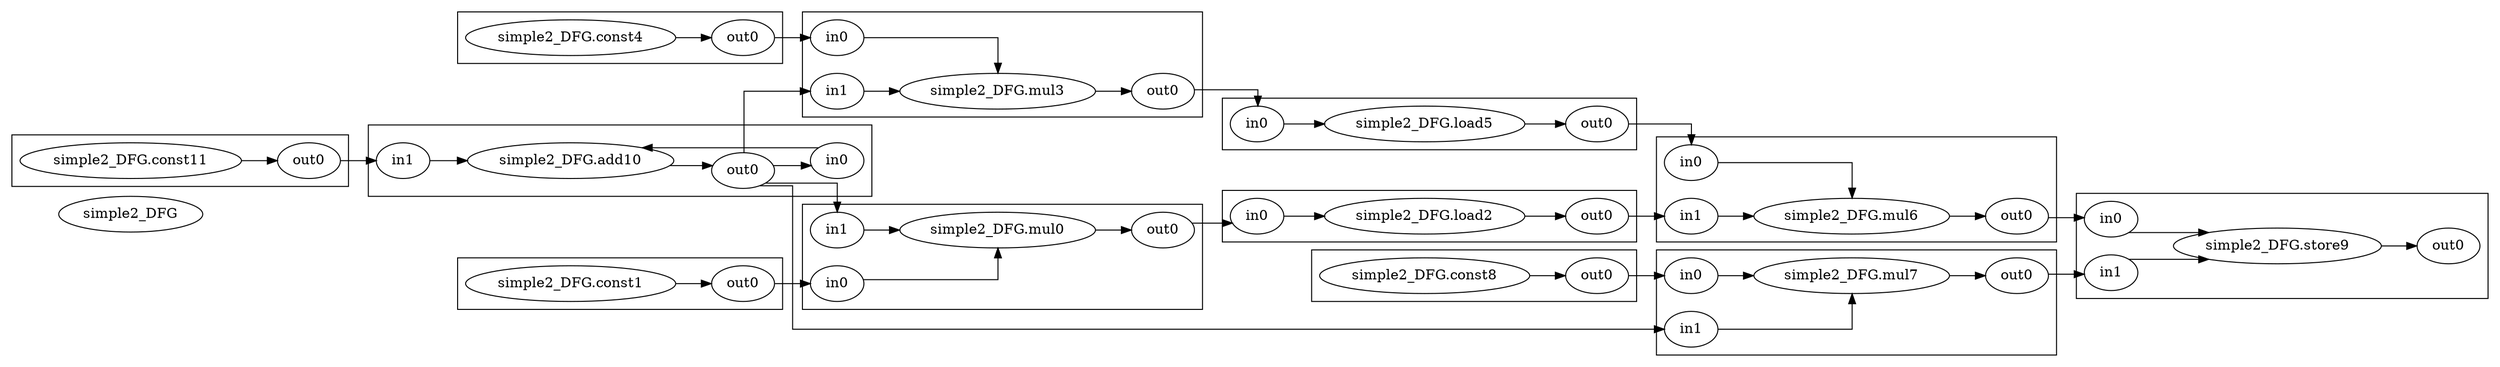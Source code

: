digraph cluster_simple2_DFG {
	rankdir=LR splines=ortho
	simple2_DFG [label=simple2_DFG]
	subgraph "cluster_simple2_DFG.load5" {
		rankdir=LR splines=ortho
		"simple2_DFG.load5" [label="simple2_DFG.load5"]
		"simple2_DFG.load5.in0" [label=in0]
		"simple2_DFG.load5.out0" [label=out0]
	}
	subgraph "cluster_simple2_DFG.mul0" {
		rankdir=LR splines=ortho
		"simple2_DFG.mul0" [label="simple2_DFG.mul0"]
		"simple2_DFG.mul0.in0" [label=in0]
		"simple2_DFG.mul0.in1" [label=in1]
		"simple2_DFG.mul0.out0" [label=out0]
	}
	subgraph "cluster_simple2_DFG.add10" {
		rankdir=LR splines=ortho
		"simple2_DFG.add10" [label="simple2_DFG.add10"]
		"simple2_DFG.add10.in0" [label=in0]
		"simple2_DFG.add10.out0" [label=out0]
		"simple2_DFG.add10.in1" [label=in1]
	}
	subgraph "cluster_simple2_DFG.load2" {
		rankdir=LR splines=ortho
		"simple2_DFG.load2" [label="simple2_DFG.load2"]
		"simple2_DFG.load2.in0" [label=in0]
		"simple2_DFG.load2.out0" [label=out0]
	}
	subgraph "cluster_simple2_DFG.const11" {
		rankdir=LR splines=ortho
		"simple2_DFG.const11" [label="simple2_DFG.const11"]
		"simple2_DFG.const11.out0" [label=out0]
	}
	subgraph "cluster_simple2_DFG.mul3" {
		rankdir=LR splines=ortho
		"simple2_DFG.mul3" [label="simple2_DFG.mul3"]
		"simple2_DFG.mul3.in0" [label=in0]
		"simple2_DFG.mul3.out0" [label=out0]
		"simple2_DFG.mul3.in1" [label=in1]
	}
	subgraph "cluster_simple2_DFG.store9" {
		rankdir=LR splines=ortho
		"simple2_DFG.store9" [label="simple2_DFG.store9"]
		"simple2_DFG.store9.in0" [label=in0]
		"simple2_DFG.store9.out0" [label=out0]
		"simple2_DFG.store9.in1" [label=in1]
	}
	subgraph "cluster_simple2_DFG.const8" {
		rankdir=LR splines=ortho
		"simple2_DFG.const8" [label="simple2_DFG.const8"]
		"simple2_DFG.const8.out0" [label=out0]
	}
	subgraph "cluster_simple2_DFG.const1" {
		rankdir=LR splines=ortho
		"simple2_DFG.const1" [label="simple2_DFG.const1"]
		"simple2_DFG.const1.out0" [label=out0]
	}
	subgraph "cluster_simple2_DFG.mul6" {
		rankdir=LR splines=ortho
		"simple2_DFG.mul6" [label="simple2_DFG.mul6"]
		"simple2_DFG.mul6.in1" [label=in1]
		"simple2_DFG.mul6.out0" [label=out0]
		"simple2_DFG.mul6.in0" [label=in0]
	}
	subgraph "cluster_simple2_DFG.mul7" {
		rankdir=LR splines=ortho
		"simple2_DFG.mul7" [label="simple2_DFG.mul7"]
		"simple2_DFG.mul7.in1" [label=in1]
		"simple2_DFG.mul7.in0" [label=in0]
		"simple2_DFG.mul7.out0" [label=out0]
	}
	subgraph "cluster_simple2_DFG.const4" {
		rankdir=LR splines=ortho
		"simple2_DFG.const4" [label="simple2_DFG.const4"]
		"simple2_DFG.const4.out0" [label=out0]
	}
	"simple2_DFG.load2.out0" -> "simple2_DFG.mul6.in1" [lhead="cluster_simple2_DFG.mul6" ltail="cluster_simple2_DFG.load2"]
	"simple2_DFG.load5.out0" -> "simple2_DFG.mul6.in0" [lhead="cluster_simple2_DFG.mul6" ltail="cluster_simple2_DFG.load5"]
	"simple2_DFG.mul6.out0" -> "simple2_DFG.store9.in0" [lhead="cluster_simple2_DFG.store9" ltail="cluster_simple2_DFG.mul6"]
	"simple2_DFG.add10.out0" -> "simple2_DFG.mul0.in1" [lhead="cluster_simple2_DFG.mul0" ltail="cluster_simple2_DFG.add10"]
	"simple2_DFG.add10.out0" -> "simple2_DFG.mul3.in1" [lhead="cluster_simple2_DFG.mul3" ltail="cluster_simple2_DFG.add10"]
	"simple2_DFG.add10.out0" -> "simple2_DFG.mul7.in1" [lhead="cluster_simple2_DFG.mul7" ltail="cluster_simple2_DFG.add10"]
	"simple2_DFG.add10.out0" -> "simple2_DFG.add10.in0" [lhead="cluster_simple2_DFG.add10" ltail="cluster_simple2_DFG.add10"]
	"simple2_DFG.const1.out0" -> "simple2_DFG.mul0.in0" [lhead="cluster_simple2_DFG.mul0" ltail="cluster_simple2_DFG.const1"]
	"simple2_DFG.mul0.out0" -> "simple2_DFG.load2.in0" [lhead="cluster_simple2_DFG.load2" ltail="cluster_simple2_DFG.mul0"]
	"simple2_DFG.const4.out0" -> "simple2_DFG.mul3.in0" [lhead="cluster_simple2_DFG.mul3" ltail="cluster_simple2_DFG.const4"]
	"simple2_DFG.mul3.out0" -> "simple2_DFG.load5.in0" [lhead="cluster_simple2_DFG.load5" ltail="cluster_simple2_DFG.mul3"]
	"simple2_DFG.const8.out0" -> "simple2_DFG.mul7.in0" [lhead="cluster_simple2_DFG.mul7" ltail="cluster_simple2_DFG.const8"]
	"simple2_DFG.mul7.out0" -> "simple2_DFG.store9.in1" [lhead="cluster_simple2_DFG.store9" ltail="cluster_simple2_DFG.mul7"]
	"simple2_DFG.const11.out0" -> "simple2_DFG.add10.in1" [lhead="cluster_simple2_DFG.add10" ltail="cluster_simple2_DFG.const11"]
	"simple2_DFG.load5.in0" -> "simple2_DFG.load5" [lhead="cluster_simple2_DFG.load5" ltail="cluster_simple2_DFG.load5"]
	"simple2_DFG.mul0.in0" -> "simple2_DFG.mul0" [lhead="cluster_simple2_DFG.mul0" ltail="cluster_simple2_DFG.mul0"]
	"simple2_DFG.add10.in0" -> "simple2_DFG.add10" [lhead="cluster_simple2_DFG.add10" ltail="cluster_simple2_DFG.add10"]
	"simple2_DFG.load2.in0" -> "simple2_DFG.load2" [lhead="cluster_simple2_DFG.load2" ltail="cluster_simple2_DFG.load2"]
	"simple2_DFG.add10" -> "simple2_DFG.add10.out0" [lhead="cluster_simple2_DFG.add10" ltail="cluster_simple2_DFG.add10"]
	"simple2_DFG.mul3.in0" -> "simple2_DFG.mul3" [lhead="cluster_simple2_DFG.mul3" ltail="cluster_simple2_DFG.mul3"]
	"simple2_DFG.store9.in0" -> "simple2_DFG.store9" [lhead="cluster_simple2_DFG.store9" ltail="cluster_simple2_DFG.store9"]
	"simple2_DFG.const8" -> "simple2_DFG.const8.out0" [lhead="cluster_simple2_DFG.const8" ltail="cluster_simple2_DFG.const8"]
	"simple2_DFG.const1" -> "simple2_DFG.const1.out0" [lhead="cluster_simple2_DFG.const1" ltail="cluster_simple2_DFG.const1"]
	"simple2_DFG.load5" -> "simple2_DFG.load5.out0" [lhead="cluster_simple2_DFG.load5" ltail="cluster_simple2_DFG.load5"]
	"simple2_DFG.mul0.in1" -> "simple2_DFG.mul0" [lhead="cluster_simple2_DFG.mul0" ltail="cluster_simple2_DFG.mul0"]
	"simple2_DFG.mul6.in1" -> "simple2_DFG.mul6" [lhead="cluster_simple2_DFG.mul6" ltail="cluster_simple2_DFG.mul6"]
	"simple2_DFG.mul7.in1" -> "simple2_DFG.mul7" [lhead="cluster_simple2_DFG.mul7" ltail="cluster_simple2_DFG.mul7"]
	"simple2_DFG.add10.in1" -> "simple2_DFG.add10" [lhead="cluster_simple2_DFG.add10" ltail="cluster_simple2_DFG.add10"]
	"simple2_DFG.mul6" -> "simple2_DFG.mul6.out0" [lhead="cluster_simple2_DFG.mul6" ltail="cluster_simple2_DFG.mul6"]
	"simple2_DFG.store9" -> "simple2_DFG.store9.out0" [lhead="cluster_simple2_DFG.store9" ltail="cluster_simple2_DFG.store9"]
	"simple2_DFG.mul6.in0" -> "simple2_DFG.mul6" [lhead="cluster_simple2_DFG.mul6" ltail="cluster_simple2_DFG.mul6"]
	"simple2_DFG.const4" -> "simple2_DFG.const4.out0" [lhead="cluster_simple2_DFG.const4" ltail="cluster_simple2_DFG.const4"]
	"simple2_DFG.const11" -> "simple2_DFG.const11.out0" [lhead="cluster_simple2_DFG.const11" ltail="cluster_simple2_DFG.const11"]
	"simple2_DFG.load2" -> "simple2_DFG.load2.out0" [lhead="cluster_simple2_DFG.load2" ltail="cluster_simple2_DFG.load2"]
	"simple2_DFG.mul3" -> "simple2_DFG.mul3.out0" [lhead="cluster_simple2_DFG.mul3" ltail="cluster_simple2_DFG.mul3"]
	"simple2_DFG.store9.in1" -> "simple2_DFG.store9" [lhead="cluster_simple2_DFG.store9" ltail="cluster_simple2_DFG.store9"]
	"simple2_DFG.mul3.in1" -> "simple2_DFG.mul3" [lhead="cluster_simple2_DFG.mul3" ltail="cluster_simple2_DFG.mul3"]
	"simple2_DFG.mul7.in0" -> "simple2_DFG.mul7" [lhead="cluster_simple2_DFG.mul7" ltail="cluster_simple2_DFG.mul7"]
	"simple2_DFG.mul0" -> "simple2_DFG.mul0.out0" [lhead="cluster_simple2_DFG.mul0" ltail="cluster_simple2_DFG.mul0"]
	"simple2_DFG.mul7" -> "simple2_DFG.mul7.out0" [lhead="cluster_simple2_DFG.mul7" ltail="cluster_simple2_DFG.mul7"]
}
